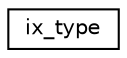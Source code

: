 digraph "Graphical Class Hierarchy"
{
 // INTERACTIVE_SVG=YES
 // LATEX_PDF_SIZE
  edge [fontname="Helvetica",fontsize="10",labelfontname="Helvetica",labelfontsize="10"];
  node [fontname="Helvetica",fontsize="10",shape=record];
  rankdir="LR";
  Node0 [label="ix_type",height=0.2,width=0.4,color="black", fillcolor="white", style="filled",URL="$structblock__control__mod_1_1ix__type.html",tooltip="Type to dereference packed index from global index."];
}
